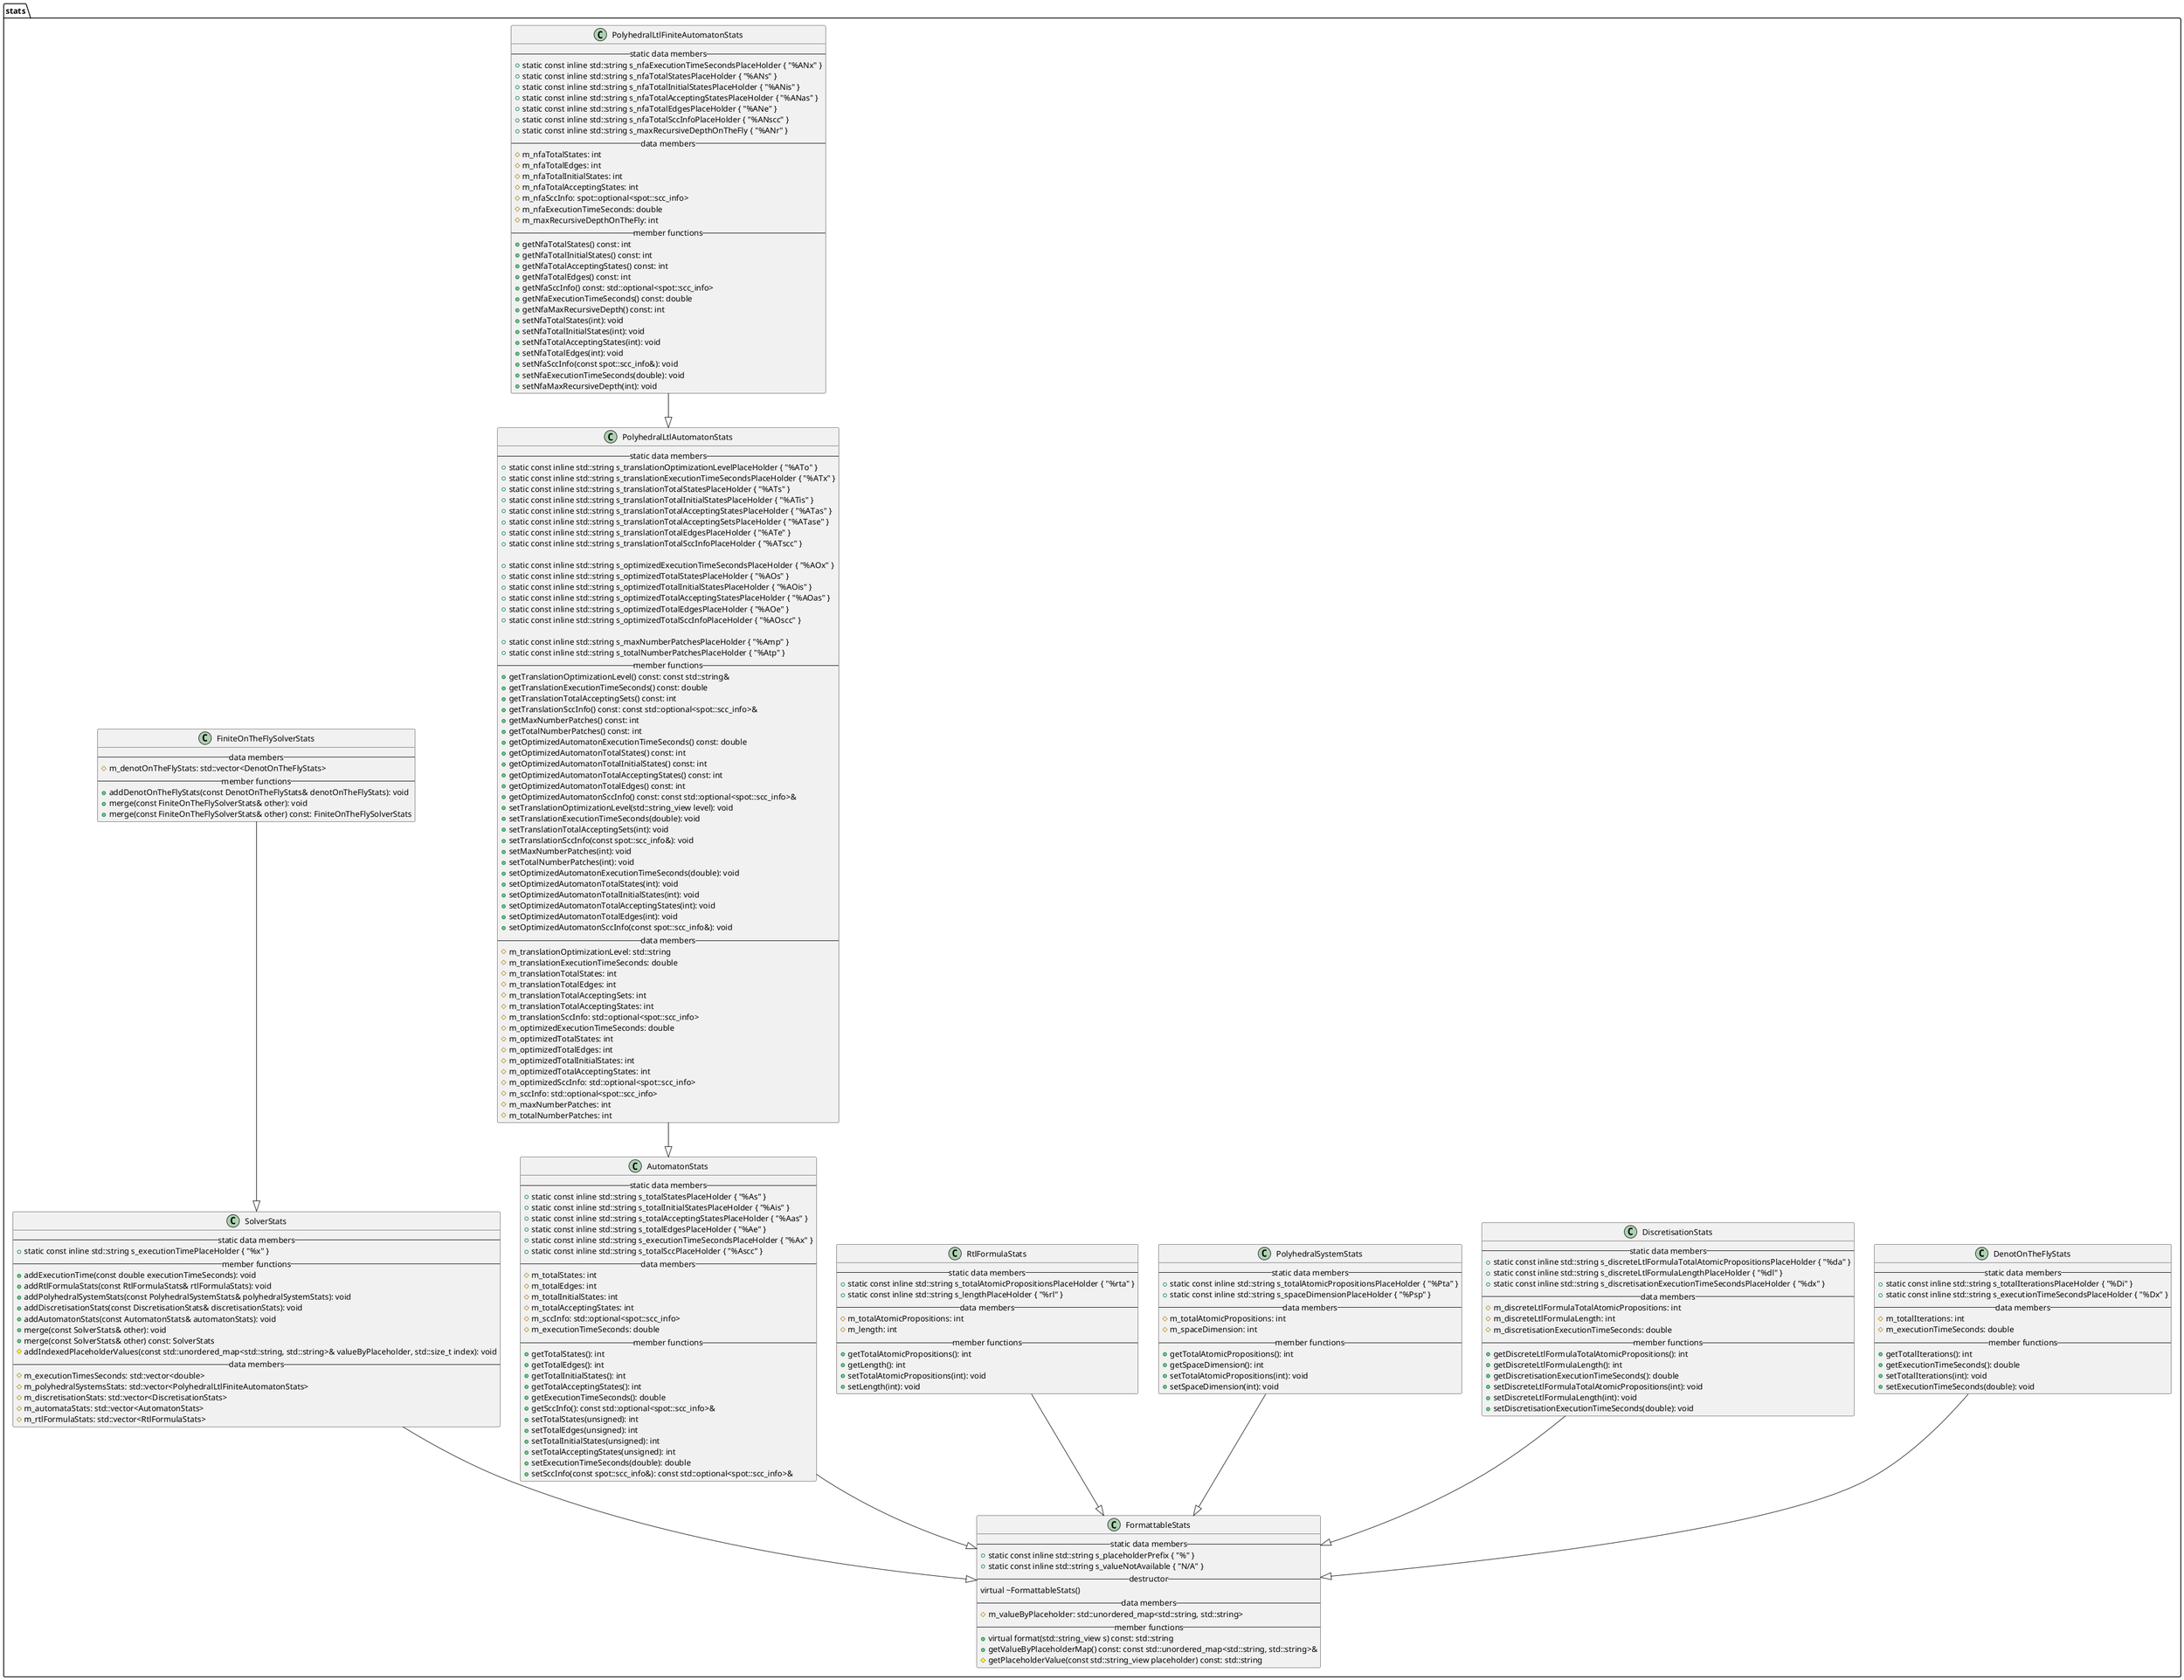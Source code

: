 @startuml

package stats {
    class DenotOnTheFlyStats {
        --static data members--
        +static const inline std::string s_totalIterationsPlaceHolder { "%Di" }
        +static const inline std::string s_executionTimeSecondsPlaceHolder { "%Dx" }
        --data members--
        #m_totalIterations: int
        #m_executionTimeSeconds: double
        --member functions--
        +getTotalIterations(): int
        +getExecutionTimeSeconds(): double
        +setTotalIterations(int): void
        +setExecutionTimeSeconds(double): void
    }

    class DiscretisationStats {
        --static data members--
        +static const inline std::string s_discreteLtlFormulaTotalAtomicPropositionsPlaceHolder { "%da" }
        +static const inline std::string s_discreteLtlFormulaLengthPlaceHolder { "%dl" }
        +static const inline std::string s_discretisationExecutionTimeSecondsPlaceHolder { "%dx" }
        --data members--
        #m_discreteLtlFormulaTotalAtomicPropositions: int
        #m_discreteLtlFormulaLength: int
        #m_discretisationExecutionTimeSeconds: double
        --member functions--
        +getDiscreteLtlFormulaTotalAtomicPropositions(): int
        +getDiscreteLtlFormulaLength(): int
        +getDiscretisationExecutionTimeSeconds(): double
        +setDiscreteLtlFormulaTotalAtomicPropositions(int): void
        +setDiscreteLtlFormulaLength(int): void
        +setDiscretisationExecutionTimeSeconds(double): void
    }

    class PolyhedralSystemStats {
        --static data members--
        +static const inline std::string s_totalAtomicPropositionsPlaceHolder { "%Pta" }
        +static const inline std::string s_spaceDimensionPlaceHolder { "%Psp" }
        --data members--
        #m_totalAtomicPropositions: int
        #m_spaceDimension: int
        --member functions--
        +getTotalAtomicPropositions(): int
        +getSpaceDimension(): int
        +setTotalAtomicPropositions(int): void
        +setSpaceDimension(int): void
    }

    class RtlFormulaStats {
        --static data members--
        +static const inline std::string s_totalAtomicPropositionsPlaceHolder { "%rta" }
        +static const inline std::string s_lengthPlaceHolder { "%rl" }
        --data members--
        #m_totalAtomicPropositions: int
        #m_length: int
        --member functions--
        +getTotalAtomicPropositions(): int
        +getLength(): int
        +setTotalAtomicPropositions(int): void
        +setLength(int): void
    }

    DiscretisationStats --|> FormattableStats
    PolyhedralSystemStats --|> FormattableStats
    RtlFormulaStats --|> FormattableStats
    DenotOnTheFlyStats --|> FormattableStats

    class AutomatonStats {
        --static data members--
        +static const inline std::string s_totalStatesPlaceHolder { "%As" }
        +static const inline std::string s_totalInitialStatesPlaceHolder { "%Ais" }
        +static const inline std::string s_totalAcceptingStatesPlaceHolder { "%Aas" }
        +static const inline std::string s_totalEdgesPlaceHolder { "%Ae" }
        +static const inline std::string s_executionTimeSecondsPlaceHolder { "%Ax" }
        +static const inline std::string s_totalSccPlaceHolder { "%Ascc" }
        --data members--
        #m_totalStates: int
        #m_totalEdges: int
        #m_totalInitialStates: int
        #m_totalAcceptingStates: int
        #m_sccInfo: std::optional<spot::scc_info>
        #m_executionTimeSeconds: double
        --member functions--
        +getTotalStates(): int
        +getTotalEdges(): int
        +getTotalInitialStates(): int
        +getTotalAcceptingStates(): int
        +getExecutionTimeSeconds(): double
        +getSccInfo(): const std::optional<spot::scc_info>&
        +setTotalStates(unsigned): int
        +setTotalEdges(unsigned): int
        +setTotalInitialStates(unsigned): int
        +setTotalAcceptingStates(unsigned): int
        +setExecutionTimeSeconds(double): double
        +setSccInfo(const spot::scc_info&): const std::optional<spot::scc_info>&
    }

    class FormattableStats {
        --static data members--
        +static const inline std::string s_placeholderPrefix { "%" }
        +static const inline std::string s_valueNotAvailable { "N/A" }
        --destructor--
        virtual ~FormattableStats()
        --data members--
        #m_valueByPlaceholder: std::unordered_map<std::string, std::string>
        --member functions--
        +virtual format(std::string_view s) const: std::string
        +getValueByPlaceholderMap() const: const std::unordered_map<std::string, std::string>&
        #getPlaceholderValue(const std::string_view placeholder) const: std::string
    }

    AutomatonStats --|> FormattableStats

    class PolyhedralLtlAutomatonStats {
        --static data members--
        +static const inline std::string s_translationOptimizationLevelPlaceHolder { "%ATo" }
        +static const inline std::string s_translationExecutionTimeSecondsPlaceHolder { "%ATx" }
        +static const inline std::string s_translationTotalStatesPlaceHolder { "%ATs" }
        +static const inline std::string s_translationTotalInitialStatesPlaceHolder { "%ATis" }
        +static const inline std::string s_translationTotalAcceptingStatesPlaceHolder { "%ATas" }
        +static const inline std::string s_translationTotalAcceptingSetsPlaceHolder { "%ATase" }
        +static const inline std::string s_translationTotalEdgesPlaceHolder { "%ATe" }
        +static const inline std::string s_translationTotalSccInfoPlaceHolder { "%ATscc" }

        +static const inline std::string s_optimizedExecutionTimeSecondsPlaceHolder { "%AOx" }
        +static const inline std::string s_optimizedTotalStatesPlaceHolder { "%AOs" }
        +static const inline std::string s_optimizedTotalInitialStatesPlaceHolder { "%AOis" }
        +static const inline std::string s_optimizedTotalAcceptingStatesPlaceHolder { "%AOas" }
        +static const inline std::string s_optimizedTotalEdgesPlaceHolder { "%AOe" }
        +static const inline std::string s_optimizedTotalSccInfoPlaceHolder { "%AOscc" }

        +static const inline std::string s_maxNumberPatchesPlaceHolder { "%Amp" }
        +static const inline std::string s_totalNumberPatchesPlaceHolder { "%Atp" }
        --member functions--
        +getTranslationOptimizationLevel() const: const std::string&
        +getTranslationExecutionTimeSeconds() const: double
        +getTranslationTotalAcceptingSets() const: int
        +getTranslationSccInfo() const: const std::optional<spot::scc_info>&
        +getMaxNumberPatches() const: int
        +getTotalNumberPatches() const: int
        +getOptimizedAutomatonExecutionTimeSeconds() const: double
        +getOptimizedAutomatonTotalStates() const: int
        +getOptimizedAutomatonTotalInitialStates() const: int
        +getOptimizedAutomatonTotalAcceptingStates() const: int
        +getOptimizedAutomatonTotalEdges() const: int
        +getOptimizedAutomatonSccInfo() const: const std::optional<spot::scc_info>&
        +setTranslationOptimizationLevel(std::string_view level): void
        +setTranslationExecutionTimeSeconds(double): void
        +setTranslationTotalAcceptingSets(int): void
        +setTranslationSccInfo(const spot::scc_info&): void
        +setMaxNumberPatches(int): void
        +setTotalNumberPatches(int): void
        +setOptimizedAutomatonExecutionTimeSeconds(double): void
        +setOptimizedAutomatonTotalStates(int): void
        +setOptimizedAutomatonTotalInitialStates(int): void
        +setOptimizedAutomatonTotalAcceptingStates(int): void
        +setOptimizedAutomatonTotalEdges(int): void
        +setOptimizedAutomatonSccInfo(const spot::scc_info&): void
        --data members--
        #m_translationOptimizationLevel: std::string
        #m_translationExecutionTimeSeconds: double
        #m_translationTotalStates: int
        #m_translationTotalEdges: int
        #m_translationTotalAcceptingSets: int
        #m_translationTotalAcceptingStates: int
        #m_translationSccInfo: std::optional<spot::scc_info>
        #m_optimizedExecutionTimeSeconds: double
        #m_optimizedTotalStates: int
        #m_optimizedTotalEdges: int
        #m_optimizedTotalInitialStates: int
        #m_optimizedTotalAcceptingStates: int
        #m_optimizedSccInfo: std::optional<spot::scc_info>
        #m_sccInfo: std::optional<spot::scc_info>
        #m_maxNumberPatches: int
        #m_totalNumberPatches: int
    }

    PolyhedralLtlAutomatonStats --|> AutomatonStats

    class PolyhedralLtlFiniteAutomatonStats {
        --static data members--
        +static const inline std::string s_nfaExecutionTimeSecondsPlaceHolder { "%ANx" }
        +static const inline std::string s_nfaTotalStatesPlaceHolder { "%ANs" }
        +static const inline std::string s_nfaTotalInitialStatesPlaceHolder { "%ANis" }
        +static const inline std::string s_nfaTotalAcceptingStatesPlaceHolder { "%ANas" }
        +static const inline std::string s_nfaTotalEdgesPlaceHolder { "%ANe" }
        +static const inline std::string s_nfaTotalSccInfoPlaceHolder { "%ANscc" }
        +static const inline std::string s_maxRecursiveDepthOnTheFly { "%ANr" }
        --data members--
        #m_nfaTotalStates: int
        #m_nfaTotalEdges: int
        #m_nfaTotalInitialStates: int
        #m_nfaTotalAcceptingStates: int
        #m_nfaSccInfo: spot::optional<spot::scc_info>
        #m_nfaExecutionTimeSeconds: double
        #m_maxRecursiveDepthOnTheFly: int
        --member functions--
        +getNfaTotalStates() const: int
        +getNfaTotalInitialStates() const: int
        +getNfaTotalAcceptingStates() const: int
        +getNfaTotalEdges() const: int
        +getNfaSccInfo() const: std::optional<spot::scc_info>
        +getNfaExecutionTimeSeconds() const: double
        +getNfaMaxRecursiveDepth() const: int
        +setNfaTotalStates(int): void
        +setNfaTotalInitialStates(int): void
        +setNfaTotalAcceptingStates(int): void
        +setNfaTotalEdges(int): void
        +setNfaSccInfo(const spot::scc_info&): void
        +setNfaExecutionTimeSeconds(double): void
        +setNfaMaxRecursiveDepth(int): void
    }

    PolyhedralLtlFiniteAutomatonStats --|> PolyhedralLtlAutomatonStats

    class SolverStats {
        --static data members--
        +static const inline std::string s_executionTimePlaceHolder { "%x" }
        --member functions--
        +addExecutionTime(const double executionTimeSeconds): void
        +addRtlFormulaStats(const RtlFormulaStats& rtlFormulaStats): void
        +addPolyhedralSystemStats(const PolyhedralSystemStats& polyhedralSystemStats): void
        +addDiscretisationStats(const DiscretisationStats& discretisationStats): void
        +addAutomatonStats(const AutomatonStats& automatonStats): void
        +merge(const SolverStats& other): void
        +merge(const SolverStats& other) const: SolverStats
        #addIndexedPlaceholderValues(const std::unordered_map<std::string, std::string>& valueByPlaceholder, std::size_t index): void
        --data members--
        #m_executionTimesSeconds: std::vector<double>
        #m_polyhedralSystemsStats: std::vector<PolyhedralLtlFiniteAutomatonStats>
        #m_discretisationStats: std::vector<DiscretisationStats>
        #m_automataStats: std::vector<AutomatonStats>
        #m_rtlFormulaStats: std::vector<RtlFormulaStats>
    }

    SolverStats --|> FormattableStats

    class FiniteOnTheFlySolverStats {
        --data members--
        #m_denotOnTheFlyStats: std::vector<DenotOnTheFlyStats>
        --member functions--
        +addDenotOnTheFlyStats(const DenotOnTheFlyStats& denotOnTheFlyStats): void
        +merge(const FiniteOnTheFlySolverStats& other): void
        +merge(const FiniteOnTheFlySolverStats& other) const: FiniteOnTheFlySolverStats
    }

    FiniteOnTheFlySolverStats --|> SolverStats
}

@enduml
